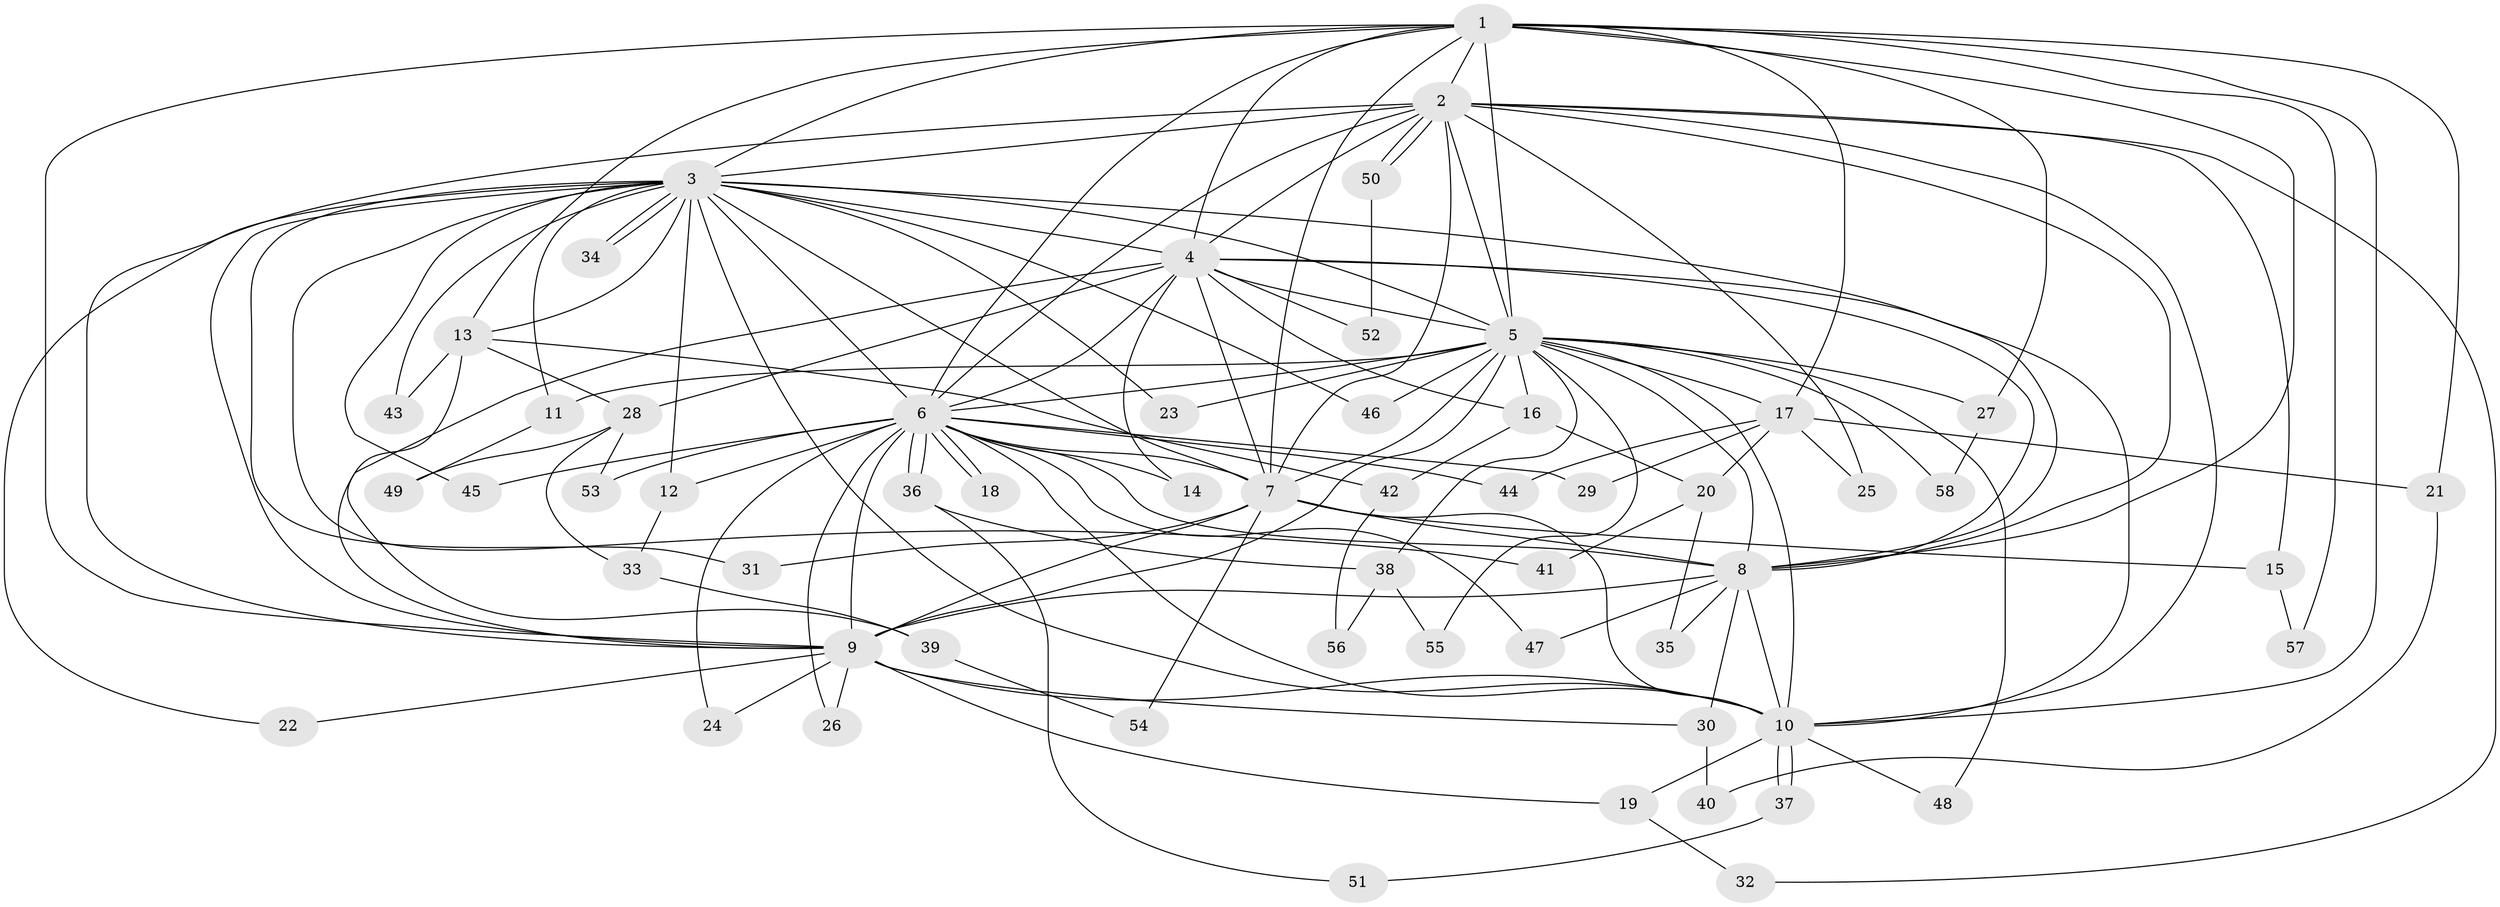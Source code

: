 // coarse degree distribution, {8: 0.043478260869565216, 19: 0.043478260869565216, 14: 0.043478260869565216, 6: 0.043478260869565216, 3: 0.21739130434782608, 7: 0.043478260869565216, 2: 0.43478260869565216, 4: 0.08695652173913043, 5: 0.043478260869565216}
// Generated by graph-tools (version 1.1) at 2025/17/03/04/25 18:17:49]
// undirected, 58 vertices, 141 edges
graph export_dot {
graph [start="1"]
  node [color=gray90,style=filled];
  1;
  2;
  3;
  4;
  5;
  6;
  7;
  8;
  9;
  10;
  11;
  12;
  13;
  14;
  15;
  16;
  17;
  18;
  19;
  20;
  21;
  22;
  23;
  24;
  25;
  26;
  27;
  28;
  29;
  30;
  31;
  32;
  33;
  34;
  35;
  36;
  37;
  38;
  39;
  40;
  41;
  42;
  43;
  44;
  45;
  46;
  47;
  48;
  49;
  50;
  51;
  52;
  53;
  54;
  55;
  56;
  57;
  58;
  1 -- 2;
  1 -- 3;
  1 -- 4;
  1 -- 5;
  1 -- 6;
  1 -- 7;
  1 -- 8;
  1 -- 9;
  1 -- 10;
  1 -- 13;
  1 -- 17;
  1 -- 21;
  1 -- 27;
  1 -- 57;
  2 -- 3;
  2 -- 4;
  2 -- 5;
  2 -- 6;
  2 -- 7;
  2 -- 8;
  2 -- 9;
  2 -- 10;
  2 -- 15;
  2 -- 25;
  2 -- 32;
  2 -- 50;
  2 -- 50;
  3 -- 4;
  3 -- 5;
  3 -- 6;
  3 -- 7;
  3 -- 8;
  3 -- 9;
  3 -- 10;
  3 -- 11;
  3 -- 12;
  3 -- 13;
  3 -- 22;
  3 -- 23;
  3 -- 31;
  3 -- 34;
  3 -- 34;
  3 -- 41;
  3 -- 43;
  3 -- 45;
  3 -- 46;
  4 -- 5;
  4 -- 6;
  4 -- 7;
  4 -- 8;
  4 -- 9;
  4 -- 10;
  4 -- 14;
  4 -- 16;
  4 -- 28;
  4 -- 52;
  5 -- 6;
  5 -- 7;
  5 -- 8;
  5 -- 9;
  5 -- 10;
  5 -- 11;
  5 -- 16;
  5 -- 17;
  5 -- 23;
  5 -- 27;
  5 -- 38;
  5 -- 46;
  5 -- 48;
  5 -- 55;
  5 -- 58;
  6 -- 7;
  6 -- 8;
  6 -- 9;
  6 -- 10;
  6 -- 12;
  6 -- 14;
  6 -- 18;
  6 -- 18;
  6 -- 24;
  6 -- 26;
  6 -- 29;
  6 -- 36;
  6 -- 36;
  6 -- 44;
  6 -- 45;
  6 -- 47;
  6 -- 53;
  7 -- 8;
  7 -- 9;
  7 -- 10;
  7 -- 15;
  7 -- 31;
  7 -- 54;
  8 -- 9;
  8 -- 10;
  8 -- 30;
  8 -- 35;
  8 -- 47;
  9 -- 10;
  9 -- 19;
  9 -- 22;
  9 -- 24;
  9 -- 26;
  9 -- 30;
  10 -- 19;
  10 -- 37;
  10 -- 37;
  10 -- 48;
  11 -- 49;
  12 -- 33;
  13 -- 28;
  13 -- 39;
  13 -- 42;
  13 -- 43;
  15 -- 57;
  16 -- 20;
  16 -- 42;
  17 -- 20;
  17 -- 21;
  17 -- 25;
  17 -- 29;
  17 -- 44;
  19 -- 32;
  20 -- 35;
  20 -- 41;
  21 -- 40;
  27 -- 58;
  28 -- 33;
  28 -- 49;
  28 -- 53;
  30 -- 40;
  33 -- 39;
  36 -- 38;
  36 -- 51;
  37 -- 51;
  38 -- 55;
  38 -- 56;
  39 -- 54;
  42 -- 56;
  50 -- 52;
}
